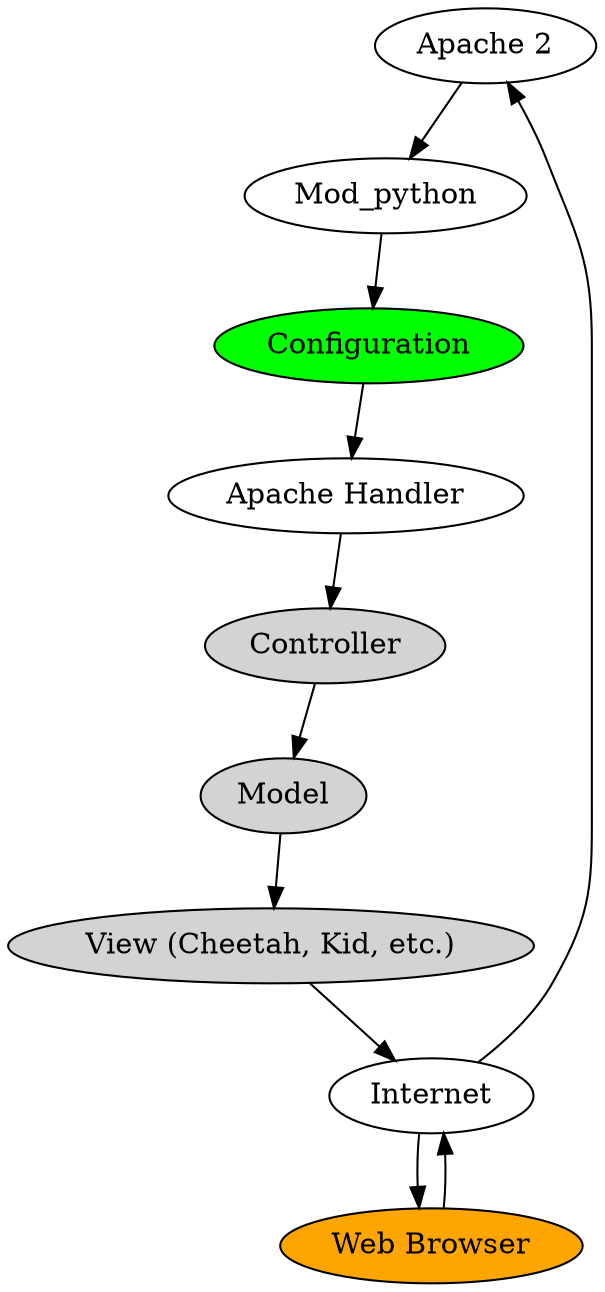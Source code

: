 digraph chula {
    apache [label="Apache 2"]
    browser [label="Web Browser" style=filled fillcolor=orange]
    config [label="Configuration" style=filled fillcolor=green]
    controller [label="Controller" style=filled]
    handler [label="Apache Handler"]
    model [label="Model" style=filled]
    mod_python [label="Mod_python"]
    view [label="View (Cheetah, Kid, etc.)" style=filled]
    web [label="Internet"]

    browser
    ->web
    ->apache
    ->mod_python
    ->config
    ->handler
    ->controller
    ->model
    ->view
    ->web
    ->browser
}
